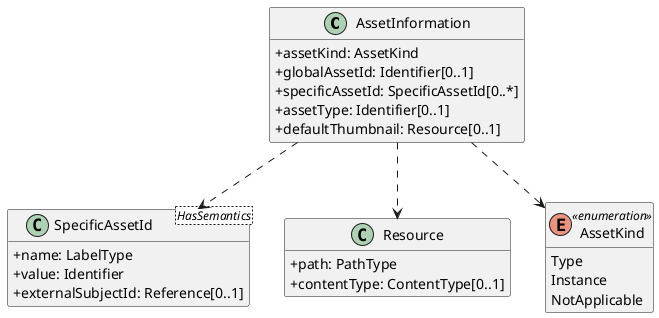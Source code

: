 @startuml
skinparam classAttributeIconSize 0
hide methods

class AssetInformation {
  +assetKind: AssetKind 
  +globalAssetId: Identifier[0..1] 
  +specificAssetId: SpecificAssetId[0..*] 
  +assetType: Identifier[0..1] 
  +defaultThumbnail: Resource[0..1] 
}
class SpecificAssetId<HasSemantics> {
  +name: LabelType 
  +value: Identifier 
  +externalSubjectId: Reference[0..1] 
}
class Resource {
  +path: PathType 
  +contentType: ContentType[0..1] 
}
enum AssetKind <<enumeration>> {
  Type
  Instance
  NotApplicable
}
AssetInformation ..> AssetKind
AssetInformation ..> SpecificAssetId
AssetInformation ..> Resource
@enduml